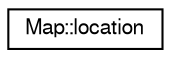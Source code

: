 digraph "Representación gráfica de la clase"
{
  edge [fontname="FreeSans",fontsize="10",labelfontname="FreeSans",labelfontsize="10"];
  node [fontname="FreeSans",fontsize="10",shape=record];
  rankdir="LR";
  Node1 [label="Map::location",height=0.2,width=0.4,color="black", fillcolor="white", style="filled",URL="$class_map_1_1location.html",tooltip="Abstract a location. "];
}
